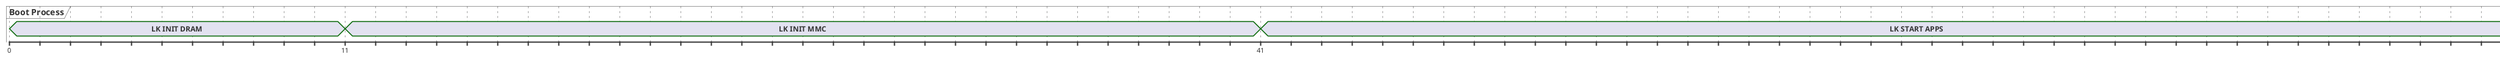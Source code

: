 {
  "sha1": "pdebpc5igrhh2zsb5bnjadrg53u51pn",
  "insertion": {
    "when": "2024-06-04T17:28:41.045Z",
    "user": "plantuml@gmail.com"
  }
}
@startuml
concise "Boot Process" as BP

@+0

BP is "LK INIT DRAM"
@+11

BP is "LK INIT MMC"
@+30

BP is "LK START APPS"
@+43

BP is "LK START APPS"
@+11

BP is "LK BOOTING PARTITIONS"
@+39

BP is "TRUSTZONE INIT"
@+8
@enduml
